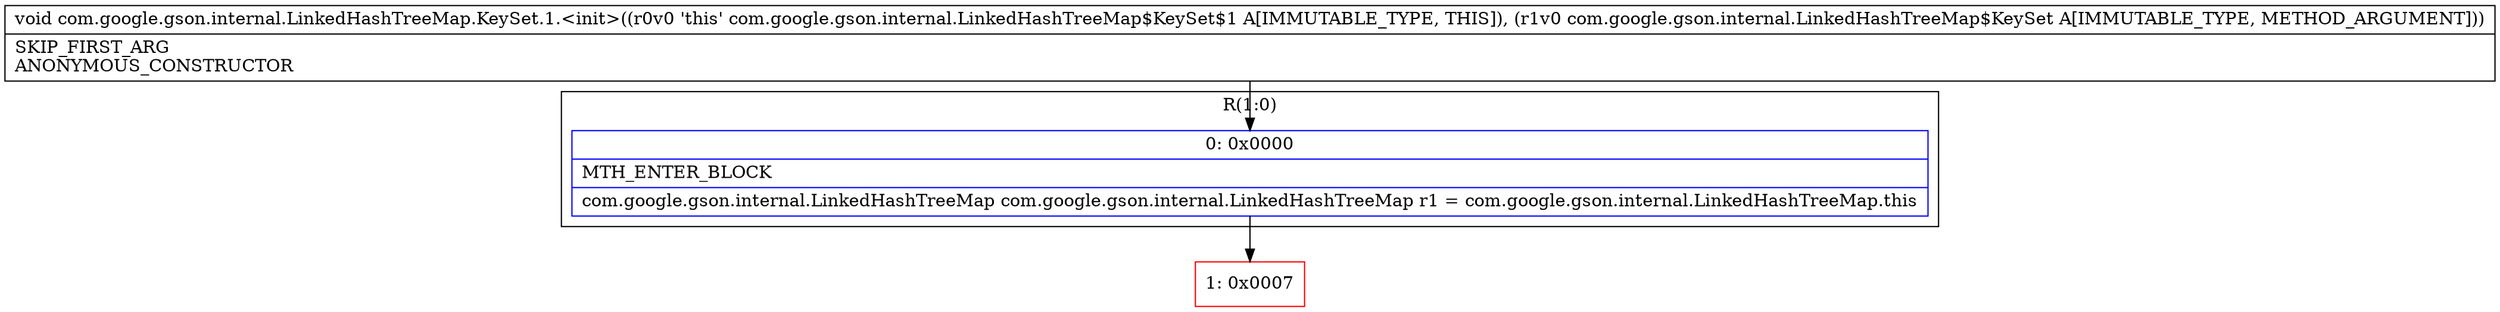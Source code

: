 digraph "CFG forcom.google.gson.internal.LinkedHashTreeMap.KeySet.1.\<init\>(Lcom\/google\/gson\/internal\/LinkedHashTreeMap$KeySet;)V" {
subgraph cluster_Region_1625757043 {
label = "R(1:0)";
node [shape=record,color=blue];
Node_0 [shape=record,label="{0\:\ 0x0000|MTH_ENTER_BLOCK\l|com.google.gson.internal.LinkedHashTreeMap com.google.gson.internal.LinkedHashTreeMap r1 = com.google.gson.internal.LinkedHashTreeMap.this\l}"];
}
Node_1 [shape=record,color=red,label="{1\:\ 0x0007}"];
MethodNode[shape=record,label="{void com.google.gson.internal.LinkedHashTreeMap.KeySet.1.\<init\>((r0v0 'this' com.google.gson.internal.LinkedHashTreeMap$KeySet$1 A[IMMUTABLE_TYPE, THIS]), (r1v0 com.google.gson.internal.LinkedHashTreeMap$KeySet A[IMMUTABLE_TYPE, METHOD_ARGUMENT]))  | SKIP_FIRST_ARG\lANONYMOUS_CONSTRUCTOR\l}"];
MethodNode -> Node_0;
Node_0 -> Node_1;
}

